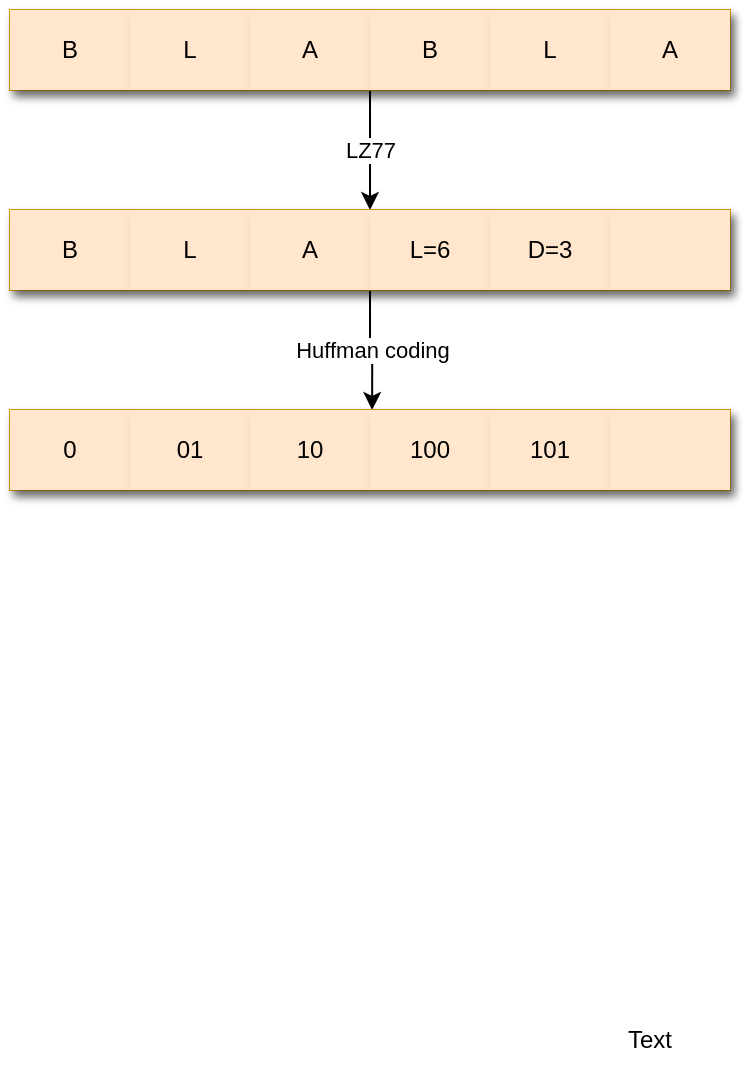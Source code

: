 <mxfile version="18.0.4" type="device"><diagram id="TuSgqNDhb9yGMQU9BuXH" name="Page-1"><mxGraphModel dx="2062" dy="1087" grid="1" gridSize="10" guides="1" tooltips="1" connect="1" arrows="1" fold="1" page="1" pageScale="1" pageWidth="850" pageHeight="1100" math="0" shadow="0"><root><mxCell id="0"/><mxCell id="1" parent="0"/><mxCell id="l2J_CIWZ0fV64GF1ZoFv-1" value="Text" style="text;html=1;strokeColor=none;fillColor=none;align=center;verticalAlign=middle;whiteSpace=wrap;rounded=0;" vertex="1" parent="1"><mxGeometry x="390" y="540" width="60" height="30" as="geometry"/></mxCell><mxCell id="l2J_CIWZ0fV64GF1ZoFv-26" value="LZ77" style="edgeStyle=orthogonalEdgeStyle;rounded=0;orthogonalLoop=1;jettySize=auto;html=1;exitX=0.5;exitY=1;exitDx=0;exitDy=0;" edge="1" parent="1" source="l2J_CIWZ0fV64GF1ZoFv-2" target="l2J_CIWZ0fV64GF1ZoFv-10"><mxGeometry relative="1" as="geometry"/></mxCell><mxCell id="l2J_CIWZ0fV64GF1ZoFv-2" value="" style="shape=table;html=1;whiteSpace=wrap;startSize=0;container=1;collapsible=0;childLayout=tableLayout;columnLines=0;rowLines=0;strokeColor=#d79b00;swimlaneFillColor=none;shadow=1;sketch=0;fillColor=#ffe6cc;" vertex="1" parent="1"><mxGeometry x="100" y="40" width="360" height="40" as="geometry"/></mxCell><mxCell id="l2J_CIWZ0fV64GF1ZoFv-3" value="" style="shape=tableRow;horizontal=0;startSize=0;swimlaneHead=0;swimlaneBody=0;top=0;left=0;bottom=0;right=0;collapsible=0;dropTarget=0;fillColor=#ffe6cc;points=[[0,0.5],[1,0.5]];portConstraint=eastwest;strokeColor=#d79b00;swimlaneFillColor=none;shadow=1;sketch=0;" vertex="1" parent="l2J_CIWZ0fV64GF1ZoFv-2"><mxGeometry width="360" height="40" as="geometry"/></mxCell><mxCell id="l2J_CIWZ0fV64GF1ZoFv-4" value="B" style="shape=partialRectangle;html=1;whiteSpace=wrap;connectable=0;fillColor=#ffe6cc;top=0;left=0;bottom=0;right=0;overflow=hidden;fontSize=12;strokeColor=#d79b00;swimlaneFillColor=none;shadow=1;sketch=0;" vertex="1" parent="l2J_CIWZ0fV64GF1ZoFv-3"><mxGeometry width="60" height="40" as="geometry"><mxRectangle width="60" height="40" as="alternateBounds"/></mxGeometry></mxCell><mxCell id="l2J_CIWZ0fV64GF1ZoFv-5" value="L" style="shape=partialRectangle;html=1;whiteSpace=wrap;connectable=0;fillColor=#ffe6cc;top=0;left=0;bottom=0;right=0;overflow=hidden;fontSize=12;strokeColor=#d79b00;swimlaneFillColor=none;shadow=1;sketch=0;" vertex="1" parent="l2J_CIWZ0fV64GF1ZoFv-3"><mxGeometry x="60" width="60" height="40" as="geometry"><mxRectangle width="60" height="40" as="alternateBounds"/></mxGeometry></mxCell><mxCell id="l2J_CIWZ0fV64GF1ZoFv-6" value="A" style="shape=partialRectangle;html=1;whiteSpace=wrap;connectable=0;fillColor=#ffe6cc;top=0;left=0;bottom=0;right=0;overflow=hidden;fontSize=12;strokeColor=#d79b00;swimlaneFillColor=none;shadow=1;sketch=0;" vertex="1" parent="l2J_CIWZ0fV64GF1ZoFv-3"><mxGeometry x="120" width="60" height="40" as="geometry"><mxRectangle width="60" height="40" as="alternateBounds"/></mxGeometry></mxCell><mxCell id="l2J_CIWZ0fV64GF1ZoFv-7" value="B" style="shape=partialRectangle;html=1;whiteSpace=wrap;connectable=0;fillColor=#ffe6cc;top=0;left=0;bottom=0;right=0;overflow=hidden;fontSize=12;strokeColor=#d79b00;swimlaneFillColor=none;shadow=1;sketch=0;" vertex="1" parent="l2J_CIWZ0fV64GF1ZoFv-3"><mxGeometry x="180" width="60" height="40" as="geometry"><mxRectangle width="60" height="40" as="alternateBounds"/></mxGeometry></mxCell><mxCell id="l2J_CIWZ0fV64GF1ZoFv-8" value="L" style="shape=partialRectangle;html=1;whiteSpace=wrap;connectable=0;fillColor=#ffe6cc;top=0;left=0;bottom=0;right=0;overflow=hidden;fontSize=12;strokeColor=#d79b00;swimlaneFillColor=none;shadow=1;sketch=0;" vertex="1" parent="l2J_CIWZ0fV64GF1ZoFv-3"><mxGeometry x="240" width="60" height="40" as="geometry"><mxRectangle width="60" height="40" as="alternateBounds"/></mxGeometry></mxCell><mxCell id="l2J_CIWZ0fV64GF1ZoFv-9" value="A" style="shape=partialRectangle;html=1;whiteSpace=wrap;connectable=0;fillColor=#ffe6cc;top=0;left=0;bottom=0;right=0;overflow=hidden;fontSize=12;strokeColor=#d79b00;swimlaneFillColor=none;shadow=1;sketch=0;" vertex="1" parent="l2J_CIWZ0fV64GF1ZoFv-3"><mxGeometry x="300" width="60" height="40" as="geometry"><mxRectangle width="60" height="40" as="alternateBounds"/></mxGeometry></mxCell><mxCell id="l2J_CIWZ0fV64GF1ZoFv-27" value="Huffman coding" style="edgeStyle=orthogonalEdgeStyle;rounded=0;orthogonalLoop=1;jettySize=auto;html=1;exitX=0.5;exitY=1;exitDx=0;exitDy=0;entryX=0.503;entryY=0;entryDx=0;entryDy=0;entryPerimeter=0;" edge="1" parent="1" source="l2J_CIWZ0fV64GF1ZoFv-10" target="l2J_CIWZ0fV64GF1ZoFv-19"><mxGeometry relative="1" as="geometry"/></mxCell><mxCell id="l2J_CIWZ0fV64GF1ZoFv-10" value="" style="shape=table;html=1;whiteSpace=wrap;startSize=0;container=1;collapsible=0;childLayout=tableLayout;columnLines=0;rowLines=0;strokeColor=#d79b00;swimlaneFillColor=none;shadow=1;sketch=0;fillColor=#ffe6cc;" vertex="1" parent="1"><mxGeometry x="100" y="140" width="360" height="40" as="geometry"/></mxCell><mxCell id="l2J_CIWZ0fV64GF1ZoFv-11" value="" style="shape=tableRow;horizontal=0;startSize=0;swimlaneHead=0;swimlaneBody=0;top=0;left=0;bottom=0;right=0;collapsible=0;dropTarget=0;fillColor=#ffe6cc;points=[[0,0.5],[1,0.5]];portConstraint=eastwest;strokeColor=#d79b00;swimlaneFillColor=none;shadow=1;sketch=0;" vertex="1" parent="l2J_CIWZ0fV64GF1ZoFv-10"><mxGeometry width="360" height="40" as="geometry"/></mxCell><mxCell id="l2J_CIWZ0fV64GF1ZoFv-12" value="B" style="shape=partialRectangle;html=1;whiteSpace=wrap;connectable=0;fillColor=#ffe6cc;top=0;left=0;bottom=0;right=0;overflow=hidden;fontSize=12;strokeColor=#d79b00;swimlaneFillColor=none;shadow=1;sketch=0;" vertex="1" parent="l2J_CIWZ0fV64GF1ZoFv-11"><mxGeometry width="60" height="40" as="geometry"><mxRectangle width="60" height="40" as="alternateBounds"/></mxGeometry></mxCell><mxCell id="l2J_CIWZ0fV64GF1ZoFv-13" value="L" style="shape=partialRectangle;html=1;whiteSpace=wrap;connectable=0;fillColor=#ffe6cc;top=0;left=0;bottom=0;right=0;overflow=hidden;fontSize=12;strokeColor=#d79b00;swimlaneFillColor=none;shadow=1;sketch=0;" vertex="1" parent="l2J_CIWZ0fV64GF1ZoFv-11"><mxGeometry x="60" width="60" height="40" as="geometry"><mxRectangle width="60" height="40" as="alternateBounds"/></mxGeometry></mxCell><mxCell id="l2J_CIWZ0fV64GF1ZoFv-14" value="A" style="shape=partialRectangle;html=1;whiteSpace=wrap;connectable=0;fillColor=#ffe6cc;top=0;left=0;bottom=0;right=0;overflow=hidden;fontSize=12;strokeColor=#d79b00;swimlaneFillColor=none;shadow=1;sketch=0;" vertex="1" parent="l2J_CIWZ0fV64GF1ZoFv-11"><mxGeometry x="120" width="60" height="40" as="geometry"><mxRectangle width="60" height="40" as="alternateBounds"/></mxGeometry></mxCell><mxCell id="l2J_CIWZ0fV64GF1ZoFv-15" value="L=6" style="shape=partialRectangle;html=1;whiteSpace=wrap;connectable=0;fillColor=#ffe6cc;top=0;left=0;bottom=0;right=0;overflow=hidden;fontSize=12;strokeColor=#d79b00;swimlaneFillColor=none;shadow=1;sketch=0;" vertex="1" parent="l2J_CIWZ0fV64GF1ZoFv-11"><mxGeometry x="180" width="60" height="40" as="geometry"><mxRectangle width="60" height="40" as="alternateBounds"/></mxGeometry></mxCell><mxCell id="l2J_CIWZ0fV64GF1ZoFv-16" value="D=3" style="shape=partialRectangle;html=1;whiteSpace=wrap;connectable=0;fillColor=#ffe6cc;top=0;left=0;bottom=0;right=0;overflow=hidden;fontSize=12;strokeColor=#d79b00;swimlaneFillColor=none;shadow=1;sketch=0;" vertex="1" parent="l2J_CIWZ0fV64GF1ZoFv-11"><mxGeometry x="240" width="60" height="40" as="geometry"><mxRectangle width="60" height="40" as="alternateBounds"/></mxGeometry></mxCell><mxCell id="l2J_CIWZ0fV64GF1ZoFv-17" value="" style="shape=partialRectangle;html=1;whiteSpace=wrap;connectable=0;fillColor=#ffe6cc;top=0;left=0;bottom=0;right=0;overflow=hidden;fontSize=12;strokeColor=#d79b00;swimlaneFillColor=none;shadow=1;sketch=0;" vertex="1" parent="l2J_CIWZ0fV64GF1ZoFv-11"><mxGeometry x="300" width="60" height="40" as="geometry"><mxRectangle width="60" height="40" as="alternateBounds"/></mxGeometry></mxCell><mxCell id="l2J_CIWZ0fV64GF1ZoFv-18" value="" style="shape=table;html=1;whiteSpace=wrap;startSize=0;container=1;collapsible=0;childLayout=tableLayout;columnLines=0;rowLines=0;strokeColor=#d79b00;swimlaneFillColor=none;shadow=1;sketch=0;fillColor=#ffe6cc;" vertex="1" parent="1"><mxGeometry x="100" y="240" width="360" height="40" as="geometry"/></mxCell><mxCell id="l2J_CIWZ0fV64GF1ZoFv-19" value="" style="shape=tableRow;horizontal=0;startSize=0;swimlaneHead=0;swimlaneBody=0;top=0;left=0;bottom=0;right=0;collapsible=0;dropTarget=0;fillColor=#ffe6cc;points=[[0,0.5],[1,0.5]];portConstraint=eastwest;strokeColor=#d79b00;swimlaneFillColor=none;shadow=1;sketch=0;" vertex="1" parent="l2J_CIWZ0fV64GF1ZoFv-18"><mxGeometry width="360" height="40" as="geometry"/></mxCell><mxCell id="l2J_CIWZ0fV64GF1ZoFv-20" value="0" style="shape=partialRectangle;html=1;whiteSpace=wrap;connectable=0;fillColor=#ffe6cc;top=0;left=0;bottom=0;right=0;overflow=hidden;fontSize=12;strokeColor=#d79b00;swimlaneFillColor=none;shadow=1;sketch=0;" vertex="1" parent="l2J_CIWZ0fV64GF1ZoFv-19"><mxGeometry width="60" height="40" as="geometry"><mxRectangle width="60" height="40" as="alternateBounds"/></mxGeometry></mxCell><mxCell id="l2J_CIWZ0fV64GF1ZoFv-21" value="01" style="shape=partialRectangle;html=1;whiteSpace=wrap;connectable=0;fillColor=#ffe6cc;top=0;left=0;bottom=0;right=0;overflow=hidden;fontSize=12;strokeColor=#d79b00;swimlaneFillColor=none;shadow=1;sketch=0;" vertex="1" parent="l2J_CIWZ0fV64GF1ZoFv-19"><mxGeometry x="60" width="60" height="40" as="geometry"><mxRectangle width="60" height="40" as="alternateBounds"/></mxGeometry></mxCell><mxCell id="l2J_CIWZ0fV64GF1ZoFv-22" value="10" style="shape=partialRectangle;html=1;whiteSpace=wrap;connectable=0;fillColor=#ffe6cc;top=0;left=0;bottom=0;right=0;overflow=hidden;fontSize=12;strokeColor=#d79b00;swimlaneFillColor=none;shadow=1;sketch=0;" vertex="1" parent="l2J_CIWZ0fV64GF1ZoFv-19"><mxGeometry x="120" width="60" height="40" as="geometry"><mxRectangle width="60" height="40" as="alternateBounds"/></mxGeometry></mxCell><mxCell id="l2J_CIWZ0fV64GF1ZoFv-23" value="100" style="shape=partialRectangle;html=1;whiteSpace=wrap;connectable=0;fillColor=#ffe6cc;top=0;left=0;bottom=0;right=0;overflow=hidden;fontSize=12;strokeColor=#d79b00;swimlaneFillColor=none;shadow=1;sketch=0;" vertex="1" parent="l2J_CIWZ0fV64GF1ZoFv-19"><mxGeometry x="180" width="60" height="40" as="geometry"><mxRectangle width="60" height="40" as="alternateBounds"/></mxGeometry></mxCell><mxCell id="l2J_CIWZ0fV64GF1ZoFv-24" value="101" style="shape=partialRectangle;html=1;whiteSpace=wrap;connectable=0;fillColor=#ffe6cc;top=0;left=0;bottom=0;right=0;overflow=hidden;fontSize=12;strokeColor=#d79b00;swimlaneFillColor=none;shadow=1;sketch=0;" vertex="1" parent="l2J_CIWZ0fV64GF1ZoFv-19"><mxGeometry x="240" width="60" height="40" as="geometry"><mxRectangle width="60" height="40" as="alternateBounds"/></mxGeometry></mxCell><mxCell id="l2J_CIWZ0fV64GF1ZoFv-25" value="" style="shape=partialRectangle;html=1;whiteSpace=wrap;connectable=0;fillColor=#ffe6cc;top=0;left=0;bottom=0;right=0;overflow=hidden;fontSize=12;strokeColor=#d79b00;swimlaneFillColor=none;shadow=1;sketch=0;" vertex="1" parent="l2J_CIWZ0fV64GF1ZoFv-19"><mxGeometry x="300" width="60" height="40" as="geometry"><mxRectangle width="60" height="40" as="alternateBounds"/></mxGeometry></mxCell></root></mxGraphModel></diagram></mxfile>